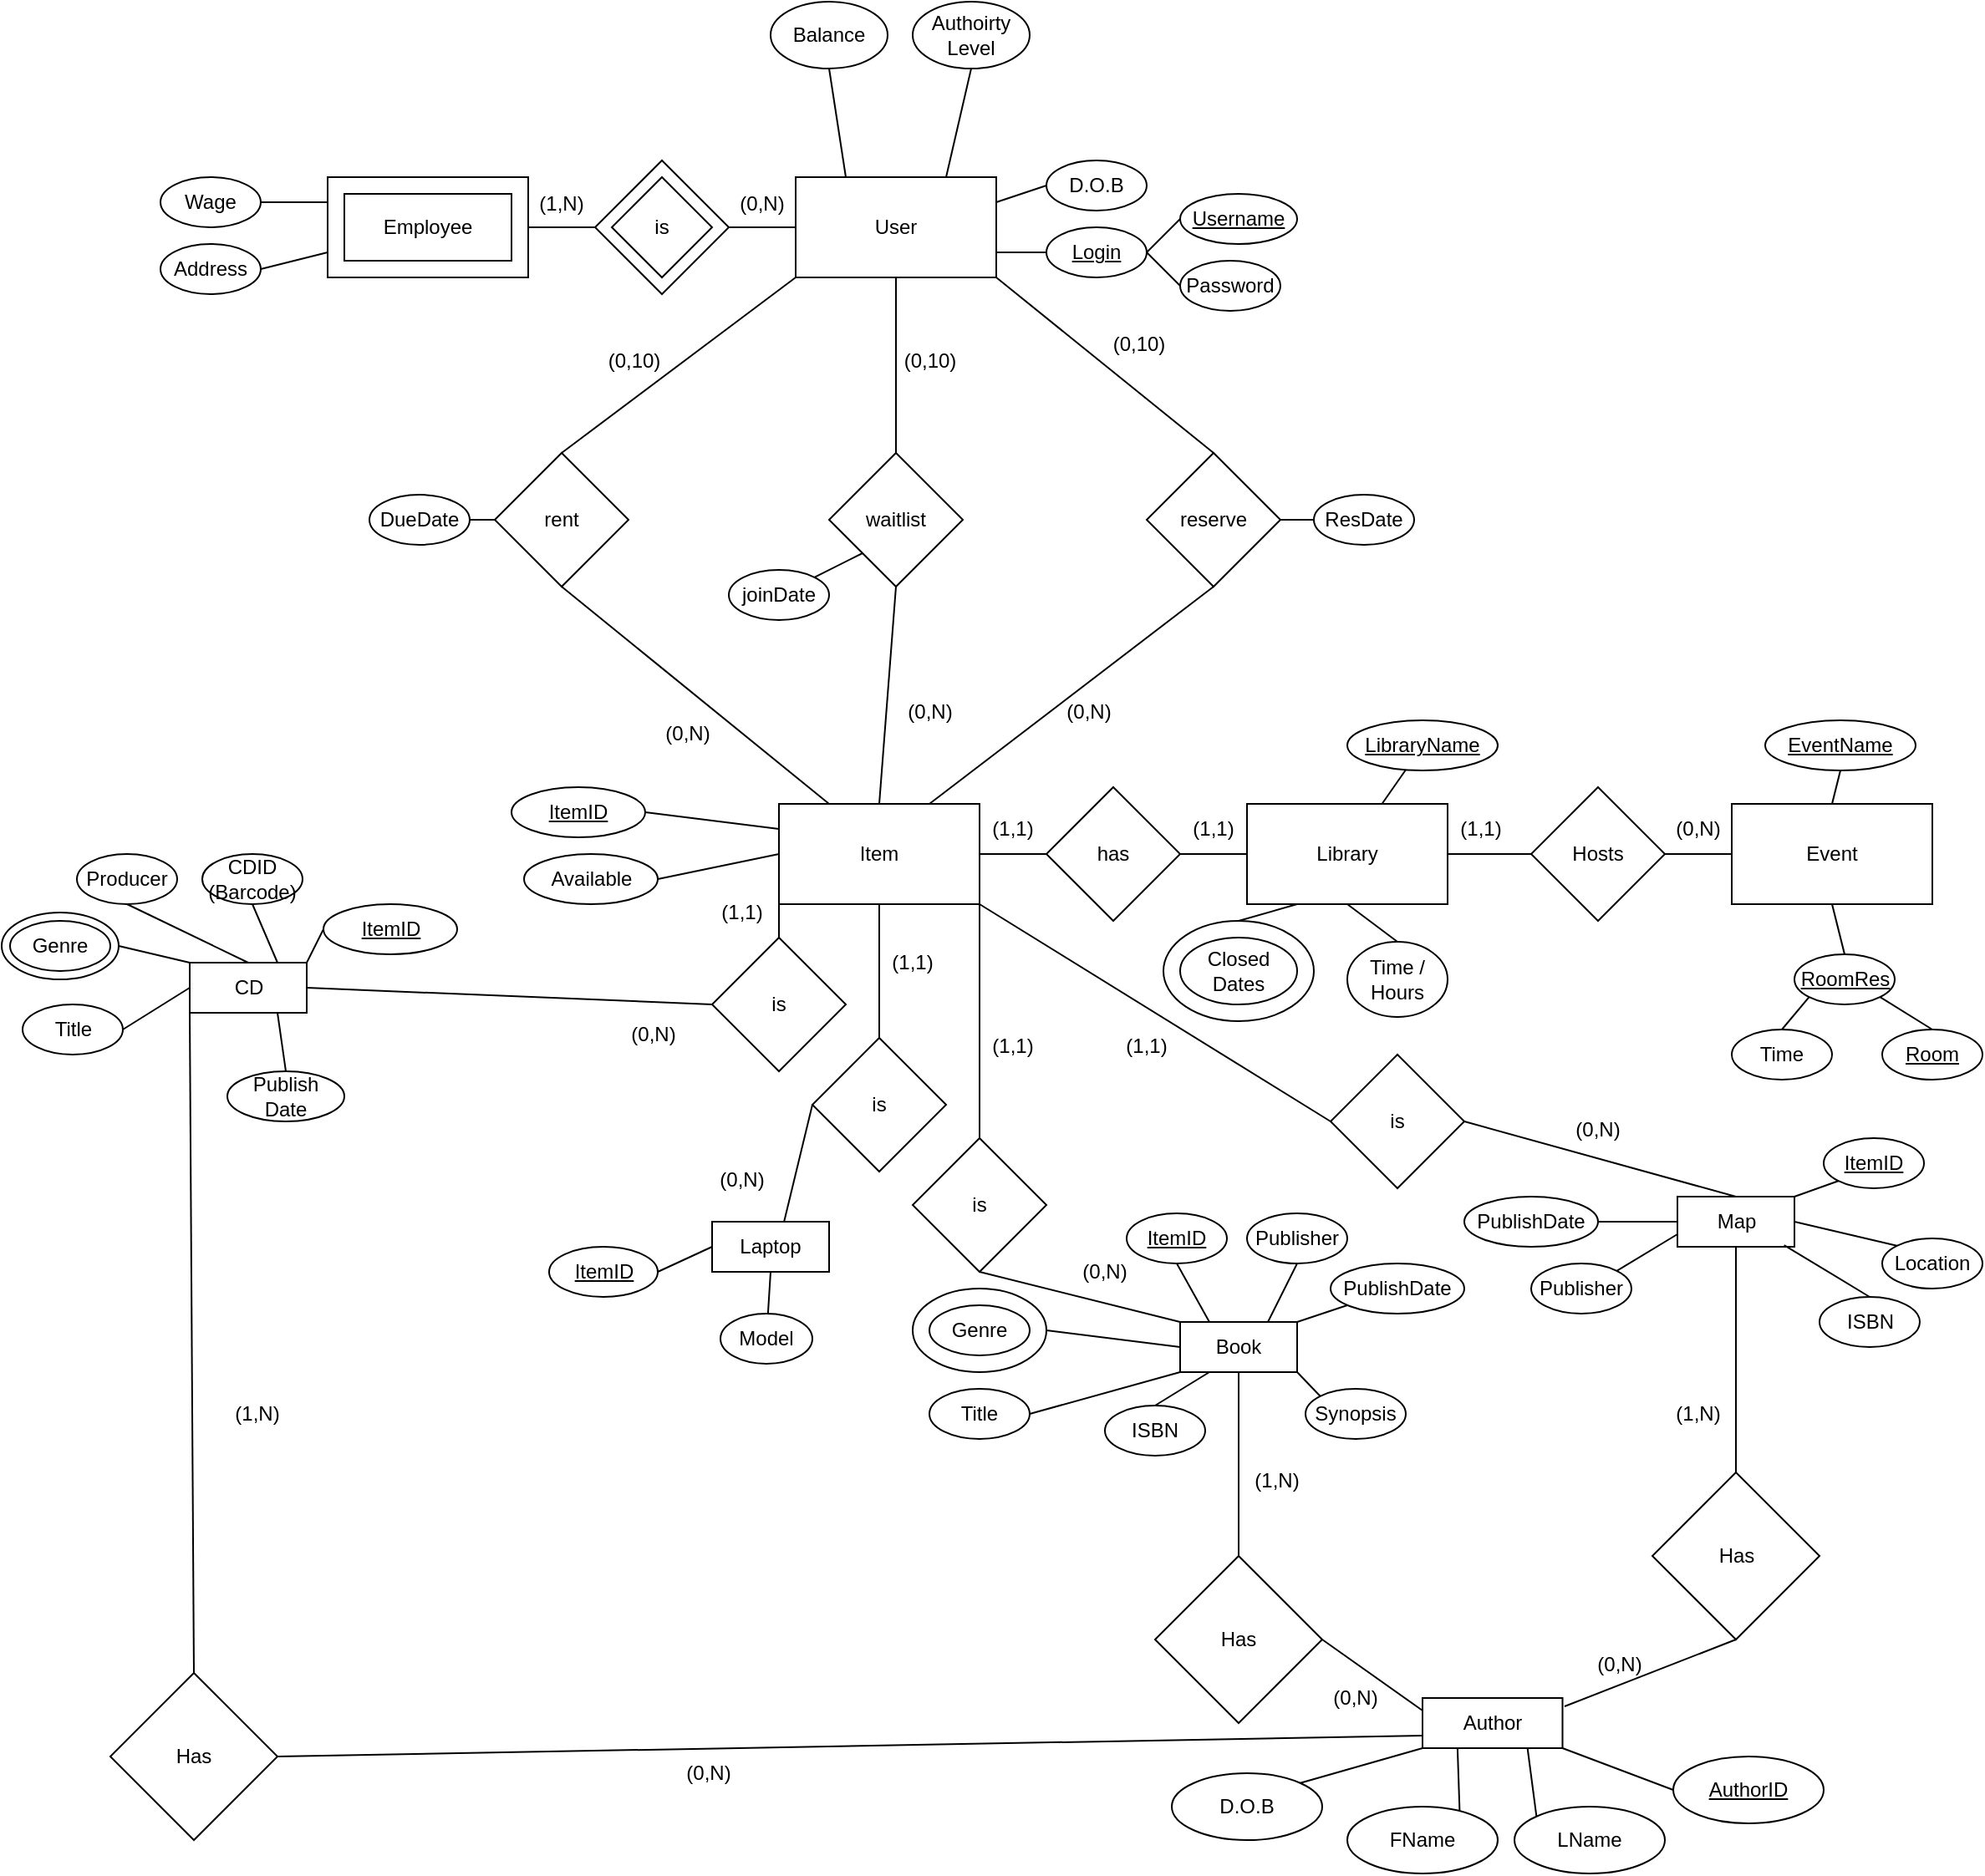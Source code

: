 <mxfile>
    <diagram id="7cVWoikjw2al0mrFs_u3" name="Page-1">
        <mxGraphModel dx="1690" dy="1820" grid="1" gridSize="10" guides="1" tooltips="1" connect="1" arrows="1" fold="1" page="1" pageScale="1" pageWidth="850" pageHeight="1100" math="0" shadow="0">
            <root>
                <mxCell id="0"/>
                <mxCell id="1" parent="0"/>
                <mxCell id="252" value="" style="ellipse;whiteSpace=wrap;html=1;" vertex="1" parent="1">
                    <mxGeometry x="-265" y="355" width="70" height="40" as="geometry"/>
                </mxCell>
                <mxCell id="243" value="" style="rhombus;whiteSpace=wrap;html=1;" parent="1" vertex="1">
                    <mxGeometry x="90" y="-95" width="80" height="80" as="geometry"/>
                </mxCell>
                <mxCell id="116" value="(0,N)" style="text;html=1;strokeColor=none;fillColor=none;align=center;verticalAlign=middle;whiteSpace=wrap;rounded=0;" parent="1" vertex="1">
                    <mxGeometry x="160" y="-84" width="60" height="30" as="geometry"/>
                </mxCell>
                <mxCell id="115" value="(1,N)" style="text;html=1;strokeColor=none;fillColor=none;align=center;verticalAlign=middle;whiteSpace=wrap;rounded=0;" parent="1" vertex="1">
                    <mxGeometry x="40" y="-84" width="60" height="30" as="geometry"/>
                </mxCell>
                <mxCell id="231" value="Has" style="rhombus;whiteSpace=wrap;html=1;" parent="1" vertex="1">
                    <mxGeometry x="722.5" y="690" width="100" height="100" as="geometry"/>
                </mxCell>
                <mxCell id="248" style="edgeStyle=none;html=1;entryX=0;entryY=0;entryDx=0;entryDy=0;endArrow=none;endFill=0;exitX=0.75;exitY=1;exitDx=0;exitDy=0;" parent="1" source="230" target="247" edge="1">
                    <mxGeometry relative="1" as="geometry">
                        <mxPoint x="600" y="950" as="sourcePoint"/>
                        <Array as="points"/>
                    </mxGeometry>
                </mxCell>
                <mxCell id="251" style="edgeStyle=none;html=1;entryX=0;entryY=0.5;entryDx=0;entryDy=0;endArrow=none;endFill=0;exitX=1;exitY=1;exitDx=0;exitDy=0;" parent="1" source="230" target="250" edge="1">
                    <mxGeometry relative="1" as="geometry">
                        <mxPoint x="700" y="850" as="sourcePoint"/>
                    </mxGeometry>
                </mxCell>
                <mxCell id="257" style="edgeStyle=none;html=1;exitX=0;exitY=0.75;exitDx=0;exitDy=0;entryX=1;entryY=0.5;entryDx=0;entryDy=0;endArrow=none;endFill=0;" edge="1" parent="1" source="230" target="254">
                    <mxGeometry relative="1" as="geometry">
                        <mxPoint x="40" y="850" as="targetPoint"/>
                        <Array as="points"/>
                    </mxGeometry>
                </mxCell>
                <mxCell id="230" value="Author" style="rounded=0;whiteSpace=wrap;html=1;" parent="1" vertex="1">
                    <mxGeometry x="585" y="825" width="83.75" height="30" as="geometry"/>
                </mxCell>
                <mxCell id="229" value="Has" style="rhombus;whiteSpace=wrap;html=1;" parent="1" vertex="1">
                    <mxGeometry x="425" y="740" width="100" height="100" as="geometry"/>
                </mxCell>
                <mxCell id="59" style="edgeStyle=none;html=1;exitX=1;exitY=0.5;exitDx=0;exitDy=0;entryX=0;entryY=0.5;entryDx=0;entryDy=0;endArrow=none;endFill=0;" parent="1" source="2" target="58" edge="1">
                    <mxGeometry relative="1" as="geometry"/>
                </mxCell>
                <mxCell id="2" value="Library" style="rounded=0;whiteSpace=wrap;html=1;" parent="1" vertex="1">
                    <mxGeometry x="480" y="290" width="120" height="60" as="geometry"/>
                </mxCell>
                <mxCell id="49" style="edgeStyle=none;html=1;exitX=1;exitY=0.5;exitDx=0;exitDy=0;entryX=0;entryY=0.5;entryDx=0;entryDy=0;endArrow=none;endFill=0;" parent="1" source="3" target="2" edge="1">
                    <mxGeometry relative="1" as="geometry"/>
                </mxCell>
                <mxCell id="3" value="has" style="rhombus;whiteSpace=wrap;html=1;" parent="1" vertex="1">
                    <mxGeometry x="360" y="280" width="80" height="80" as="geometry"/>
                </mxCell>
                <mxCell id="8" value="Time / Hours" style="ellipse;whiteSpace=wrap;html=1;" parent="1" vertex="1">
                    <mxGeometry x="540" y="372.5" width="60" height="45" as="geometry"/>
                </mxCell>
                <mxCell id="10" value="" style="endArrow=none;html=1;entryX=0.5;entryY=0;entryDx=0;entryDy=0;exitX=0.5;exitY=1;exitDx=0;exitDy=0;" parent="1" source="2" target="8" edge="1">
                    <mxGeometry width="50" height="50" relative="1" as="geometry">
                        <mxPoint x="520" y="360" as="sourcePoint"/>
                        <mxPoint x="480" y="380" as="targetPoint"/>
                    </mxGeometry>
                </mxCell>
                <mxCell id="12" value="" style="rounded=0;whiteSpace=wrap;html=1;" parent="1" vertex="1">
                    <mxGeometry x="-70" y="-85" width="120" height="60" as="geometry"/>
                </mxCell>
                <mxCell id="14" value="Wage" style="ellipse;whiteSpace=wrap;html=1;" parent="1" vertex="1">
                    <mxGeometry x="-170" y="-85" width="60" height="30" as="geometry"/>
                </mxCell>
                <mxCell id="16" value="Address" style="ellipse;whiteSpace=wrap;html=1;" parent="1" vertex="1">
                    <mxGeometry x="-170" y="-45" width="60" height="30" as="geometry"/>
                </mxCell>
                <mxCell id="23" value="" style="endArrow=none;html=1;exitX=1;exitY=0.5;exitDx=0;exitDy=0;entryX=0;entryY=0.75;entryDx=0;entryDy=0;" parent="1" source="16" target="12" edge="1">
                    <mxGeometry width="50" height="50" relative="1" as="geometry">
                        <mxPoint x="-220" y="135" as="sourcePoint"/>
                        <mxPoint x="-70" y="-35" as="targetPoint"/>
                    </mxGeometry>
                </mxCell>
                <mxCell id="24" value="" style="endArrow=none;html=1;exitX=1;exitY=0.5;exitDx=0;exitDy=0;entryX=0;entryY=0.25;entryDx=0;entryDy=0;" parent="1" source="14" target="12" edge="1">
                    <mxGeometry width="50" height="50" relative="1" as="geometry">
                        <mxPoint x="-220" y="165" as="sourcePoint"/>
                        <mxPoint x="-70" y="-70" as="targetPoint"/>
                    </mxGeometry>
                </mxCell>
                <mxCell id="44" style="edgeStyle=none;html=1;exitX=1;exitY=0.5;exitDx=0;exitDy=0;entryX=0;entryY=0.5;entryDx=0;entryDy=0;endArrow=none;endFill=0;" parent="1" source="243" target="29" edge="1">
                    <mxGeometry relative="1" as="geometry"/>
                </mxCell>
                <mxCell id="28" value="is" style="rhombus;whiteSpace=wrap;html=1;" parent="1" vertex="1">
                    <mxGeometry x="100" y="-85" width="60" height="60" as="geometry"/>
                </mxCell>
                <mxCell id="141" style="edgeStyle=none;html=1;entryX=0.5;entryY=0;entryDx=0;entryDy=0;endArrow=none;endFill=0;exitX=0;exitY=1;exitDx=0;exitDy=0;" parent="1" source="29" target="140" edge="1">
                    <mxGeometry relative="1" as="geometry"/>
                </mxCell>
                <mxCell id="266" style="edgeStyle=none;html=1;exitX=0.5;exitY=1;exitDx=0;exitDy=0;entryX=0.5;entryY=0;entryDx=0;entryDy=0;endArrow=none;endFill=0;" edge="1" parent="1" source="29" target="265">
                    <mxGeometry relative="1" as="geometry"/>
                </mxCell>
                <mxCell id="29" value="User" style="rounded=0;whiteSpace=wrap;html=1;" parent="1" vertex="1">
                    <mxGeometry x="210" y="-85" width="120" height="60" as="geometry"/>
                </mxCell>
                <mxCell id="42" style="edgeStyle=none;html=1;exitX=0;exitY=0.5;exitDx=0;exitDy=0;entryX=1;entryY=0.5;entryDx=0;entryDy=0;endArrow=none;endFill=0;" parent="1" source="31" target="33" edge="1">
                    <mxGeometry relative="1" as="geometry"/>
                </mxCell>
                <mxCell id="31" value="Username" style="ellipse;whiteSpace=wrap;html=1;fontStyle=4" parent="1" vertex="1">
                    <mxGeometry x="440" y="-75" width="70" height="30" as="geometry"/>
                </mxCell>
                <mxCell id="33" value="Login" style="ellipse;whiteSpace=wrap;html=1;fontStyle=4" parent="1" vertex="1">
                    <mxGeometry x="360" y="-55" width="60" height="30" as="geometry"/>
                </mxCell>
                <mxCell id="41" style="edgeStyle=none;html=1;exitX=0;exitY=0.5;exitDx=0;exitDy=0;entryX=1;entryY=0.5;entryDx=0;entryDy=0;endArrow=none;endFill=0;" parent="1" source="34" target="33" edge="1">
                    <mxGeometry relative="1" as="geometry"/>
                </mxCell>
                <mxCell id="34" value="Password" style="ellipse;whiteSpace=wrap;html=1;fontStyle=0" parent="1" vertex="1">
                    <mxGeometry x="440" y="-35" width="60" height="30" as="geometry"/>
                </mxCell>
                <mxCell id="40" style="edgeStyle=none;html=1;exitX=0;exitY=0.5;exitDx=0;exitDy=0;entryX=1;entryY=0.25;entryDx=0;entryDy=0;endArrow=none;endFill=0;" parent="1" source="35" target="29" edge="1">
                    <mxGeometry relative="1" as="geometry"/>
                </mxCell>
                <mxCell id="35" value="D.O.B" style="ellipse;whiteSpace=wrap;html=1;" parent="1" vertex="1">
                    <mxGeometry x="360" y="-95" width="60" height="30" as="geometry"/>
                </mxCell>
                <mxCell id="36" value="Authoirty Level" style="ellipse;whiteSpace=wrap;html=1;" parent="1" vertex="1">
                    <mxGeometry x="280" y="-190" width="70" height="40" as="geometry"/>
                </mxCell>
                <mxCell id="38" value="" style="endArrow=none;html=1;entryX=0.5;entryY=1;entryDx=0;entryDy=0;exitX=0.75;exitY=0;exitDx=0;exitDy=0;" parent="1" source="29" target="36" edge="1">
                    <mxGeometry width="50" height="50" relative="1" as="geometry">
                        <mxPoint x="300" y="-85" as="sourcePoint"/>
                        <mxPoint x="300" y="35" as="targetPoint"/>
                    </mxGeometry>
                </mxCell>
                <mxCell id="39" value="" style="endArrow=none;html=1;entryX=1;entryY=0.75;entryDx=0;entryDy=0;exitX=0;exitY=0.5;exitDx=0;exitDy=0;" parent="1" source="33" target="29" edge="1">
                    <mxGeometry width="50" height="50" relative="1" as="geometry">
                        <mxPoint x="250" y="-75" as="sourcePoint"/>
                        <mxPoint x="240" y="-105" as="targetPoint"/>
                    </mxGeometry>
                </mxCell>
                <mxCell id="48" style="edgeStyle=none;html=1;exitX=1;exitY=0.5;exitDx=0;exitDy=0;entryX=0;entryY=0.5;entryDx=0;entryDy=0;endArrow=none;endFill=0;" parent="1" source="45" target="3" edge="1">
                    <mxGeometry relative="1" as="geometry">
                        <Array as="points"/>
                    </mxGeometry>
                </mxCell>
                <mxCell id="123" style="edgeStyle=none;html=1;entryX=0.5;entryY=0;entryDx=0;entryDy=0;endArrow=none;endFill=0;exitX=1;exitY=1;exitDx=0;exitDy=0;" parent="1" source="45" target="121" edge="1">
                    <mxGeometry relative="1" as="geometry">
                        <mxPoint x="300" y="360" as="sourcePoint"/>
                    </mxGeometry>
                </mxCell>
                <mxCell id="45" value="Item" style="rounded=0;whiteSpace=wrap;html=1;" parent="1" vertex="1">
                    <mxGeometry x="200" y="290" width="120" height="60" as="geometry"/>
                </mxCell>
                <mxCell id="46" value="" style="html=1;endArrow=none;endFill=0;entryX=0;entryY=0.5;entryDx=0;entryDy=0;exitX=1;exitY=0.5;exitDx=0;exitDy=0;" parent="1" source="12" target="243" edge="1">
                    <mxGeometry width="100" relative="1" as="geometry">
                        <mxPoint x="-20" y="65" as="sourcePoint"/>
                        <mxPoint x="80" y="65" as="targetPoint"/>
                    </mxGeometry>
                </mxCell>
                <mxCell id="205" style="edgeStyle=none;html=1;exitX=0.5;exitY=1;exitDx=0;exitDy=0;entryX=0.5;entryY=0;entryDx=0;entryDy=0;endArrow=none;endFill=0;" parent="1" source="50" target="204" edge="1">
                    <mxGeometry relative="1" as="geometry"/>
                </mxCell>
                <mxCell id="50" value="Event" style="rounded=0;whiteSpace=wrap;html=1;" parent="1" vertex="1">
                    <mxGeometry x="770" y="290" width="120" height="60" as="geometry"/>
                </mxCell>
                <mxCell id="51" value="Time" style="ellipse;whiteSpace=wrap;html=1;" parent="1" vertex="1">
                    <mxGeometry x="770" y="425" width="60" height="30" as="geometry"/>
                </mxCell>
                <mxCell id="53" value="Room" style="ellipse;whiteSpace=wrap;html=1;fontStyle=4" parent="1" vertex="1">
                    <mxGeometry x="860" y="425" width="60" height="30" as="geometry"/>
                </mxCell>
                <mxCell id="60" style="edgeStyle=none;html=1;exitX=1;exitY=0.5;exitDx=0;exitDy=0;entryX=0;entryY=0.5;entryDx=0;entryDy=0;endArrow=none;endFill=0;" parent="1" source="58" target="50" edge="1">
                    <mxGeometry relative="1" as="geometry"/>
                </mxCell>
                <mxCell id="58" value="Hosts" style="rhombus;whiteSpace=wrap;html=1;" parent="1" vertex="1">
                    <mxGeometry x="650" y="280" width="80" height="80" as="geometry"/>
                </mxCell>
                <mxCell id="62" style="edgeStyle=none;html=1;exitX=0.5;exitY=0;exitDx=0;exitDy=0;entryX=0;entryY=1;entryDx=0;entryDy=0;endArrow=none;endFill=0;" parent="1" source="61" target="45" edge="1">
                    <mxGeometry relative="1" as="geometry"/>
                </mxCell>
                <mxCell id="145" style="edgeStyle=none;html=1;entryX=1;entryY=0.5;entryDx=0;entryDy=0;endArrow=none;endFill=0;exitX=0;exitY=0.5;exitDx=0;exitDy=0;" parent="1" source="61" target="66" edge="1">
                    <mxGeometry relative="1" as="geometry">
                        <mxPoint x="130" y="380" as="sourcePoint"/>
                    </mxGeometry>
                </mxCell>
                <mxCell id="61" value="is" style="rhombus;whiteSpace=wrap;html=1;" parent="1" vertex="1">
                    <mxGeometry x="160" y="370" width="80" height="80" as="geometry"/>
                </mxCell>
                <mxCell id="88" style="edgeStyle=none;html=1;exitX=0.75;exitY=0;exitDx=0;exitDy=0;endArrow=none;endFill=0;entryX=0.5;entryY=1;entryDx=0;entryDy=0;" parent="1" source="63" target="87" edge="1">
                    <mxGeometry relative="1" as="geometry">
                        <mxPoint x="510.0" y="570" as="targetPoint"/>
                    </mxGeometry>
                </mxCell>
                <mxCell id="164" style="edgeStyle=none;html=1;exitX=0;exitY=0.5;exitDx=0;exitDy=0;entryX=1;entryY=0.5;entryDx=0;entryDy=0;endArrow=none;endFill=0;" parent="1" source="63" target="155" edge="1">
                    <mxGeometry relative="1" as="geometry"/>
                </mxCell>
                <mxCell id="168" style="edgeStyle=none;html=1;exitX=0.25;exitY=1;exitDx=0;exitDy=0;entryX=0.5;entryY=0;entryDx=0;entryDy=0;endArrow=none;endFill=0;" parent="1" source="63" target="167" edge="1">
                    <mxGeometry relative="1" as="geometry"/>
                </mxCell>
                <mxCell id="213" style="edgeStyle=none;html=1;endArrow=none;endFill=0;exitX=0.5;exitY=1;exitDx=0;exitDy=0;" parent="1" source="63" edge="1">
                    <mxGeometry relative="1" as="geometry">
                        <mxPoint x="475" y="670" as="sourcePoint"/>
                        <mxPoint x="475" y="740" as="targetPoint"/>
                    </mxGeometry>
                </mxCell>
                <mxCell id="63" value="Book" style="rounded=0;whiteSpace=wrap;html=1;" parent="1" vertex="1">
                    <mxGeometry x="440" y="600" width="70" height="30" as="geometry"/>
                </mxCell>
                <mxCell id="256" style="edgeStyle=none;html=1;exitX=0;exitY=1;exitDx=0;exitDy=0;endArrow=none;endFill=0;entryX=0.5;entryY=0;entryDx=0;entryDy=0;" edge="1" parent="1" source="66" target="254">
                    <mxGeometry relative="1" as="geometry">
                        <mxPoint x="20" y="620" as="targetPoint"/>
                    </mxGeometry>
                </mxCell>
                <mxCell id="282" style="edgeStyle=none;html=1;exitX=1;exitY=0;exitDx=0;exitDy=0;endArrow=none;endFill=0;entryX=0;entryY=0.5;entryDx=0;entryDy=0;" edge="1" parent="1" source="66" target="284">
                    <mxGeometry relative="1" as="geometry">
                        <mxPoint x="-70" y="377.5" as="targetPoint"/>
                    </mxGeometry>
                </mxCell>
                <mxCell id="66" value="CD" style="rounded=0;whiteSpace=wrap;html=1;" parent="1" vertex="1">
                    <mxGeometry x="-152.5" y="385" width="70" height="30" as="geometry"/>
                </mxCell>
                <mxCell id="216" style="edgeStyle=none;html=1;exitX=0.5;exitY=1;exitDx=0;exitDy=0;entryX=0.5;entryY=0;entryDx=0;entryDy=0;endArrow=none;endFill=0;" parent="1" source="67" target="231" edge="1">
                    <mxGeometry relative="1" as="geometry"/>
                </mxCell>
                <mxCell id="286" style="edgeStyle=none;html=1;exitX=1;exitY=0;exitDx=0;exitDy=0;entryX=0;entryY=1;entryDx=0;entryDy=0;endArrow=none;endFill=0;" edge="1" parent="1" source="67" target="285">
                    <mxGeometry relative="1" as="geometry"/>
                </mxCell>
                <mxCell id="67" value="Map" style="rounded=0;whiteSpace=wrap;html=1;" parent="1" vertex="1">
                    <mxGeometry x="737.5" y="525" width="70" height="30" as="geometry"/>
                </mxCell>
                <mxCell id="68" value="Laptop" style="rounded=0;whiteSpace=wrap;html=1;" parent="1" vertex="1">
                    <mxGeometry x="160" y="540" width="70" height="30" as="geometry"/>
                </mxCell>
                <mxCell id="96" style="edgeStyle=none;html=1;exitX=1;exitY=0.5;exitDx=0;exitDy=0;entryX=0;entryY=1;entryDx=0;entryDy=0;endArrow=none;endFill=0;" parent="1" source="71" target="63" edge="1">
                    <mxGeometry relative="1" as="geometry"/>
                </mxCell>
                <mxCell id="71" value="Title" style="ellipse;whiteSpace=wrap;html=1;" parent="1" vertex="1">
                    <mxGeometry x="290" y="640" width="60" height="30" as="geometry"/>
                </mxCell>
                <mxCell id="78" style="edgeStyle=none;html=1;entryX=1;entryY=0;entryDx=0;entryDy=0;endArrow=none;endFill=0;" parent="1" target="63" edge="1">
                    <mxGeometry relative="1" as="geometry">
                        <mxPoint x="540" y="590" as="sourcePoint"/>
                    </mxGeometry>
                </mxCell>
                <mxCell id="72" value="PublishDate" style="ellipse;whiteSpace=wrap;html=1;" parent="1" vertex="1">
                    <mxGeometry x="530" y="565" width="80" height="30" as="geometry"/>
                </mxCell>
                <mxCell id="154" style="edgeStyle=none;html=1;exitX=1;exitY=0.5;exitDx=0;exitDy=0;entryX=0;entryY=0.5;entryDx=0;entryDy=0;endArrow=none;endFill=0;" parent="1" source="74" target="66" edge="1">
                    <mxGeometry relative="1" as="geometry"/>
                </mxCell>
                <mxCell id="74" value="Title" style="ellipse;whiteSpace=wrap;html=1;" parent="1" vertex="1">
                    <mxGeometry x="-252.5" y="410" width="60" height="30" as="geometry"/>
                </mxCell>
                <mxCell id="81" style="edgeStyle=none;html=1;exitX=0.5;exitY=0;exitDx=0;exitDy=0;endArrow=none;endFill=0;entryX=0.75;entryY=1;entryDx=0;entryDy=0;" parent="1" source="77" target="66" edge="1">
                    <mxGeometry relative="1" as="geometry">
                        <mxPoint x="-112.5" y="425" as="targetPoint"/>
                    </mxGeometry>
                </mxCell>
                <mxCell id="77" value="Publish Date" style="ellipse;whiteSpace=wrap;html=1;" parent="1" vertex="1">
                    <mxGeometry x="-130" y="450" width="70" height="30" as="geometry"/>
                </mxCell>
                <mxCell id="82" style="edgeStyle=none;html=1;exitX=0.5;exitY=1;exitDx=0;exitDy=0;entryX=0.5;entryY=0;entryDx=0;entryDy=0;endArrow=none;endFill=0;" parent="1" source="80" target="66" edge="1">
                    <mxGeometry relative="1" as="geometry"/>
                </mxCell>
                <mxCell id="80" value="Producer" style="ellipse;whiteSpace=wrap;html=1;" parent="1" vertex="1">
                    <mxGeometry x="-220" y="320" width="60" height="30" as="geometry"/>
                </mxCell>
                <mxCell id="94" style="edgeStyle=none;html=1;exitX=0;exitY=0;exitDx=0;exitDy=0;entryX=1;entryY=1;entryDx=0;entryDy=0;endArrow=none;endFill=0;" parent="1" source="83" target="63" edge="1">
                    <mxGeometry relative="1" as="geometry"/>
                </mxCell>
                <mxCell id="83" value="Synopsis" style="ellipse;whiteSpace=wrap;html=1;" parent="1" vertex="1">
                    <mxGeometry x="515" y="640" width="60" height="30" as="geometry"/>
                </mxCell>
                <mxCell id="85" style="edgeStyle=none;html=1;entryX=0;entryY=0;entryDx=0;entryDy=0;endArrow=none;endFill=0;exitX=1;exitY=0.5;exitDx=0;exitDy=0;" parent="1" source="252" target="66" edge="1">
                    <mxGeometry relative="1" as="geometry">
                        <mxPoint x="-190" y="390" as="sourcePoint"/>
                    </mxGeometry>
                </mxCell>
                <mxCell id="84" value="Genre" style="ellipse;whiteSpace=wrap;html=1;" parent="1" vertex="1">
                    <mxGeometry x="-260" y="360" width="60" height="30" as="geometry"/>
                </mxCell>
                <mxCell id="87" value="Publisher" style="ellipse;whiteSpace=wrap;html=1;" parent="1" vertex="1">
                    <mxGeometry x="480" y="535" width="60" height="30" as="geometry"/>
                </mxCell>
                <mxCell id="101" style="edgeStyle=none;html=1;entryX=0.5;entryY=1;entryDx=0;entryDy=0;endArrow=none;endFill=0;" parent="1" source="92" target="68" edge="1">
                    <mxGeometry relative="1" as="geometry"/>
                </mxCell>
                <mxCell id="92" value="Model" style="ellipse;whiteSpace=wrap;html=1;" parent="1" vertex="1">
                    <mxGeometry x="165" y="595" width="55" height="30" as="geometry"/>
                </mxCell>
                <mxCell id="109" value="" style="ellipse;whiteSpace=wrap;html=1;" parent="1" vertex="1">
                    <mxGeometry x="430" y="360" width="90" height="60" as="geometry"/>
                </mxCell>
                <mxCell id="110" value="Closed Dates" style="ellipse;whiteSpace=wrap;html=1;" parent="1" vertex="1">
                    <mxGeometry x="440" y="370" width="70" height="40" as="geometry"/>
                </mxCell>
                <mxCell id="111" value="" style="endArrow=none;html=1;entryX=0.5;entryY=0;entryDx=0;entryDy=0;exitX=0.25;exitY=1;exitDx=0;exitDy=0;" parent="1" source="2" target="109" edge="1">
                    <mxGeometry width="50" height="50" relative="1" as="geometry">
                        <mxPoint x="430" y="430" as="sourcePoint"/>
                        <mxPoint x="350" y="470" as="targetPoint"/>
                    </mxGeometry>
                </mxCell>
                <mxCell id="120" style="edgeStyle=none;html=1;exitX=0;exitY=0;exitDx=0;exitDy=0;entryX=1;entryY=0.5;entryDx=0;entryDy=0;endArrow=none;endFill=0;" parent="1" source="119" target="67" edge="1">
                    <mxGeometry relative="1" as="geometry"/>
                </mxCell>
                <mxCell id="119" value="Location" style="ellipse;whiteSpace=wrap;html=1;" parent="1" vertex="1">
                    <mxGeometry x="860" y="550" width="60" height="30" as="geometry"/>
                </mxCell>
                <mxCell id="124" style="edgeStyle=none;html=1;exitX=0.5;exitY=1;exitDx=0;exitDy=0;entryX=0;entryY=0;entryDx=0;entryDy=0;endArrow=none;endFill=0;" parent="1" source="121" target="63" edge="1">
                    <mxGeometry relative="1" as="geometry"/>
                </mxCell>
                <mxCell id="121" value="is" style="rhombus;whiteSpace=wrap;html=1;" parent="1" vertex="1">
                    <mxGeometry x="280" y="490" width="80" height="80" as="geometry"/>
                </mxCell>
                <mxCell id="125" value="(1,1)" style="text;html=1;strokeColor=none;fillColor=none;align=center;verticalAlign=middle;whiteSpace=wrap;rounded=0;" parent="1" vertex="1">
                    <mxGeometry x="310" y="290" width="60" height="30" as="geometry"/>
                </mxCell>
                <mxCell id="127" value="(1,1)" style="text;html=1;strokeColor=none;fillColor=none;align=center;verticalAlign=middle;whiteSpace=wrap;rounded=0;" parent="1" vertex="1">
                    <mxGeometry x="430" y="290" width="60" height="30" as="geometry"/>
                </mxCell>
                <mxCell id="128" value="(1,1)" style="text;html=1;strokeColor=none;fillColor=none;align=center;verticalAlign=middle;whiteSpace=wrap;rounded=0;" parent="1" vertex="1">
                    <mxGeometry x="590" y="290" width="60" height="30" as="geometry"/>
                </mxCell>
                <mxCell id="130" value="(0,N)" style="text;html=1;strokeColor=none;fillColor=none;align=center;verticalAlign=middle;whiteSpace=wrap;rounded=0;" parent="1" vertex="1">
                    <mxGeometry x="720" y="290" width="60" height="30" as="geometry"/>
                </mxCell>
                <mxCell id="132" value="" style="endArrow=none;html=1;entryX=0;entryY=0.75;entryDx=0;entryDy=0;exitX=1;exitY=0;exitDx=0;exitDy=0;" parent="1" source="133" target="67" edge="1">
                    <mxGeometry width="50" height="50" relative="1" as="geometry">
                        <mxPoint x="704.431" y="565.678" as="sourcePoint"/>
                        <mxPoint x="737.5" y="557.5" as="targetPoint"/>
                    </mxGeometry>
                </mxCell>
                <mxCell id="133" value="Publisher" style="ellipse;whiteSpace=wrap;html=1;" parent="1" vertex="1">
                    <mxGeometry x="650" y="565" width="60" height="30" as="geometry"/>
                </mxCell>
                <mxCell id="136" value="(0,N)" style="text;html=1;strokeColor=none;fillColor=none;align=center;verticalAlign=middle;whiteSpace=wrap;rounded=0;" parent="1" vertex="1">
                    <mxGeometry x="365" y="555" width="60" height="30" as="geometry"/>
                </mxCell>
                <mxCell id="142" style="edgeStyle=none;html=1;exitX=0.5;exitY=1;exitDx=0;exitDy=0;entryX=0.25;entryY=0;entryDx=0;entryDy=0;endArrow=none;endFill=0;" parent="1" source="140" target="45" edge="1">
                    <mxGeometry relative="1" as="geometry"/>
                </mxCell>
                <mxCell id="143" value="(0,10)" style="text;html=1;align=center;verticalAlign=middle;resizable=0;points=[];autosize=1;strokeColor=none;fillColor=none;" parent="1" vertex="1">
                    <mxGeometry x="87.5" y="10" width="50" height="30" as="geometry"/>
                </mxCell>
                <mxCell id="140" value="rent" style="rhombus;whiteSpace=wrap;html=1;" parent="1" vertex="1">
                    <mxGeometry x="30" y="80" width="80" height="80" as="geometry"/>
                </mxCell>
                <mxCell id="146" style="edgeStyle=none;html=1;exitX=1;exitY=0.5;exitDx=0;exitDy=0;endArrow=none;endFill=0;entryX=0;entryY=0.5;entryDx=0;entryDy=0;" parent="1" source="144" target="140" edge="1">
                    <mxGeometry relative="1" as="geometry">
                        <mxPoint x="100" y="45" as="targetPoint"/>
                    </mxGeometry>
                </mxCell>
                <mxCell id="147" value="" style="endArrow=none;html=1;entryX=0;entryY=0.5;entryDx=0;entryDy=0;exitX=1;exitY=0.5;exitDx=0;exitDy=0;" parent="1" source="148" target="67" edge="1">
                    <mxGeometry width="50" height="50" relative="1" as="geometry">
                        <mxPoint x="630" y="575" as="sourcePoint"/>
                        <mxPoint x="667.5" y="555" as="targetPoint"/>
                    </mxGeometry>
                </mxCell>
                <mxCell id="144" value="DueDate" style="ellipse;whiteSpace=wrap;html=1;" parent="1" vertex="1">
                    <mxGeometry x="-45" y="105" width="60" height="30" as="geometry"/>
                </mxCell>
                <mxCell id="148" value="PublishDate" style="ellipse;whiteSpace=wrap;html=1;" parent="1" vertex="1">
                    <mxGeometry x="610" y="525" width="80" height="30" as="geometry"/>
                </mxCell>
                <mxCell id="149" value="(0,N)" style="text;html=1;align=center;verticalAlign=middle;resizable=0;points=[];autosize=1;strokeColor=none;fillColor=none;" parent="1" vertex="1">
                    <mxGeometry x="120" y="232.5" width="50" height="30" as="geometry"/>
                </mxCell>
                <mxCell id="155" value="" style="ellipse;whiteSpace=wrap;html=1;" parent="1" vertex="1">
                    <mxGeometry x="280" y="580" width="80" height="50" as="geometry"/>
                </mxCell>
                <mxCell id="156" value="Genre" style="ellipse;whiteSpace=wrap;html=1;" parent="1" vertex="1">
                    <mxGeometry x="290" y="590" width="60" height="30" as="geometry"/>
                </mxCell>
                <mxCell id="158" style="edgeStyle=none;html=1;exitX=0;exitY=0.5;exitDx=0;exitDy=0;entryX=0.614;entryY=0.012;entryDx=0;entryDy=0;endArrow=none;endFill=0;entryPerimeter=0;" parent="1" source="157" target="68" edge="1">
                    <mxGeometry relative="1" as="geometry"/>
                </mxCell>
                <mxCell id="159" style="edgeStyle=none;html=1;exitX=0.5;exitY=0;exitDx=0;exitDy=0;entryX=0.5;entryY=1;entryDx=0;entryDy=0;endArrow=none;endFill=0;" parent="1" source="157" target="45" edge="1">
                    <mxGeometry relative="1" as="geometry"/>
                </mxCell>
                <mxCell id="157" value="is" style="rhombus;whiteSpace=wrap;html=1;" parent="1" vertex="1">
                    <mxGeometry x="220" y="430" width="80" height="80" as="geometry"/>
                </mxCell>
                <mxCell id="163" style="edgeStyle=none;html=1;exitX=1;exitY=0.5;exitDx=0;exitDy=0;endArrow=none;endFill=0;entryX=0.5;entryY=0;entryDx=0;entryDy=0;" parent="1" source="162" target="67" edge="1">
                    <mxGeometry relative="1" as="geometry">
                        <mxPoint x="770" y="510" as="targetPoint"/>
                    </mxGeometry>
                </mxCell>
                <mxCell id="166" style="edgeStyle=none;html=1;exitX=0;exitY=0.5;exitDx=0;exitDy=0;entryX=1;entryY=1;entryDx=0;entryDy=0;endArrow=none;endFill=0;" parent="1" source="162" target="45" edge="1">
                    <mxGeometry relative="1" as="geometry"/>
                </mxCell>
                <mxCell id="162" value="is" style="rhombus;whiteSpace=wrap;html=1;" parent="1" vertex="1">
                    <mxGeometry x="530" y="440" width="80" height="80" as="geometry"/>
                </mxCell>
                <mxCell id="173" value="(1,1)" style="text;html=1;strokeColor=none;fillColor=none;align=center;verticalAlign=middle;whiteSpace=wrap;rounded=0;" parent="1" vertex="1">
                    <mxGeometry x="250" y="370" width="60" height="30" as="geometry"/>
                </mxCell>
                <mxCell id="167" value="&lt;span&gt;ISBN&lt;/span&gt;" style="ellipse;whiteSpace=wrap;html=1;fontStyle=0" parent="1" vertex="1">
                    <mxGeometry x="395" y="650" width="60" height="30" as="geometry"/>
                </mxCell>
                <mxCell id="175" value="(1,1)" style="text;html=1;strokeColor=none;fillColor=none;align=center;verticalAlign=middle;whiteSpace=wrap;rounded=0;" parent="1" vertex="1">
                    <mxGeometry x="147.5" y="340" width="60" height="30" as="geometry"/>
                </mxCell>
                <mxCell id="178" value="(1,1)" style="text;html=1;strokeColor=none;fillColor=none;align=center;verticalAlign=middle;whiteSpace=wrap;rounded=0;" parent="1" vertex="1">
                    <mxGeometry x="390" y="420" width="60" height="30" as="geometry"/>
                </mxCell>
                <mxCell id="181" value="(0,N)" style="text;html=1;strokeColor=none;fillColor=none;align=center;verticalAlign=middle;whiteSpace=wrap;rounded=0;" parent="1" vertex="1">
                    <mxGeometry x="147.5" y="500" width="60" height="30" as="geometry"/>
                </mxCell>
                <mxCell id="182" value="(0,N)" style="text;html=1;strokeColor=none;fillColor=none;align=center;verticalAlign=middle;whiteSpace=wrap;rounded=0;" parent="1" vertex="1">
                    <mxGeometry x="95" y="412.5" width="60" height="30" as="geometry"/>
                </mxCell>
                <mxCell id="183" value="(0,N)" style="text;html=1;strokeColor=none;fillColor=none;align=center;verticalAlign=middle;whiteSpace=wrap;rounded=0;" parent="1" vertex="1">
                    <mxGeometry x="660" y="470" width="60" height="30" as="geometry"/>
                </mxCell>
                <mxCell id="189" style="edgeStyle=none;html=1;endArrow=none;endFill=0;" parent="1" source="187" target="2" edge="1">
                    <mxGeometry relative="1" as="geometry"/>
                </mxCell>
                <mxCell id="198" style="edgeStyle=none;html=1;exitX=0.5;exitY=1;exitDx=0;exitDy=0;entryX=0.75;entryY=0;entryDx=0;entryDy=0;endArrow=none;endFill=0;" parent="1" source="190" target="66" edge="1">
                    <mxGeometry relative="1" as="geometry"/>
                </mxCell>
                <mxCell id="187" value="&lt;u&gt;LibraryName&lt;/u&gt;" style="ellipse;whiteSpace=wrap;html=1;" parent="1" vertex="1">
                    <mxGeometry x="540" y="240" width="90" height="30" as="geometry"/>
                </mxCell>
                <mxCell id="196" style="edgeStyle=none;html=1;exitX=0.5;exitY=0;exitDx=0;exitDy=0;endArrow=none;endFill=0;entryX=0.912;entryY=0.967;entryDx=0;entryDy=0;entryPerimeter=0;" parent="1" source="192" target="67" edge="1">
                    <mxGeometry relative="1" as="geometry">
                        <mxPoint x="773" y="560" as="targetPoint"/>
                    </mxGeometry>
                </mxCell>
                <mxCell id="202" style="edgeStyle=none;html=1;exitX=0.5;exitY=1;exitDx=0;exitDy=0;entryX=0.5;entryY=0;entryDx=0;entryDy=0;endArrow=none;endFill=0;" parent="1" source="200" target="50" edge="1">
                    <mxGeometry relative="1" as="geometry"/>
                </mxCell>
                <mxCell id="192" value="&lt;span&gt;ISBN&lt;/span&gt;" style="ellipse;whiteSpace=wrap;html=1;fontStyle=0" parent="1" vertex="1">
                    <mxGeometry x="822.5" y="585" width="60" height="30" as="geometry"/>
                </mxCell>
                <mxCell id="139" value="(1,1)" style="text;html=1;strokeColor=none;fillColor=none;align=center;verticalAlign=middle;whiteSpace=wrap;rounded=0;" parent="1" vertex="1">
                    <mxGeometry x="310" y="420" width="60" height="30" as="geometry"/>
                </mxCell>
                <mxCell id="190" value="CDID (Barcode)" style="ellipse;whiteSpace=wrap;html=1;" parent="1" vertex="1">
                    <mxGeometry x="-145" y="320" width="60" height="30" as="geometry"/>
                </mxCell>
                <mxCell id="207" style="edgeStyle=none;html=1;exitX=1;exitY=1;exitDx=0;exitDy=0;entryX=0.5;entryY=0;entryDx=0;entryDy=0;endArrow=none;endFill=0;" parent="1" source="204" target="53" edge="1">
                    <mxGeometry relative="1" as="geometry"/>
                </mxCell>
                <mxCell id="200" value="&lt;span&gt;&lt;u&gt;EventName&lt;/u&gt;&lt;/span&gt;" style="ellipse;whiteSpace=wrap;html=1;fontStyle=0" parent="1" vertex="1">
                    <mxGeometry x="790" y="240" width="90" height="30" as="geometry"/>
                </mxCell>
                <mxCell id="220" style="edgeStyle=none;html=1;entryX=0.747;entryY=0.082;entryDx=0;entryDy=0;entryPerimeter=0;endArrow=none;endFill=0;exitX=0.25;exitY=1;exitDx=0;exitDy=0;" parent="1" source="230" target="219" edge="1">
                    <mxGeometry relative="1" as="geometry">
                        <mxPoint x="610" y="860" as="sourcePoint"/>
                    </mxGeometry>
                </mxCell>
                <mxCell id="209" style="edgeStyle=none;html=1;exitX=0;exitY=1;exitDx=0;exitDy=0;entryX=0.5;entryY=0;entryDx=0;entryDy=0;endArrow=none;endFill=0;" parent="1" source="204" target="51" edge="1">
                    <mxGeometry relative="1" as="geometry"/>
                </mxCell>
                <mxCell id="204" value="RoomRes" style="ellipse;whiteSpace=wrap;html=1;fontStyle=4" parent="1" vertex="1">
                    <mxGeometry x="807.5" y="380" width="60" height="30" as="geometry"/>
                </mxCell>
                <mxCell id="215" style="edgeStyle=none;html=1;exitX=1;exitY=0.5;exitDx=0;exitDy=0;endArrow=none;endFill=0;entryX=0;entryY=0.25;entryDx=0;entryDy=0;" parent="1" source="229" target="230" edge="1">
                    <mxGeometry relative="1" as="geometry">
                        <mxPoint x="580" y="830" as="targetPoint"/>
                    </mxGeometry>
                </mxCell>
                <mxCell id="217" style="edgeStyle=none;html=1;exitX=0.5;exitY=1;exitDx=0;exitDy=0;endArrow=none;endFill=0;" parent="1" source="231" edge="1">
                    <mxGeometry relative="1" as="geometry">
                        <mxPoint x="670" y="830" as="targetPoint"/>
                    </mxGeometry>
                </mxCell>
                <mxCell id="219" value="FName" style="ellipse;whiteSpace=wrap;html=1;" parent="1" vertex="1">
                    <mxGeometry x="540" y="890" width="90" height="40" as="geometry"/>
                </mxCell>
                <mxCell id="222" value="(1,N)" style="text;html=1;strokeColor=none;fillColor=none;align=center;verticalAlign=middle;whiteSpace=wrap;rounded=0;" parent="1" vertex="1">
                    <mxGeometry x="720" y="640" width="60" height="30" as="geometry"/>
                </mxCell>
                <mxCell id="225" value="(1,N)" style="text;html=1;strokeColor=none;fillColor=none;align=center;verticalAlign=middle;whiteSpace=wrap;rounded=0;" parent="1" vertex="1">
                    <mxGeometry x="468" y="680" width="60" height="30" as="geometry"/>
                </mxCell>
                <mxCell id="227" value="(0,N)" style="text;html=1;strokeColor=none;fillColor=none;align=center;verticalAlign=middle;whiteSpace=wrap;rounded=0;" parent="1" vertex="1">
                    <mxGeometry x="515" y="810" width="60" height="30" as="geometry"/>
                </mxCell>
                <mxCell id="228" value="(0,N)" style="text;html=1;strokeColor=none;fillColor=none;align=center;verticalAlign=middle;whiteSpace=wrap;rounded=0;" parent="1" vertex="1">
                    <mxGeometry x="672.5" y="790" width="60" height="30" as="geometry"/>
                </mxCell>
                <mxCell id="233" style="edgeStyle=none;html=1;exitX=0.5;exitY=1;exitDx=0;exitDy=0;entryX=0.25;entryY=0;entryDx=0;entryDy=0;endArrow=none;endFill=0;" parent="1" source="232" target="29" edge="1">
                    <mxGeometry relative="1" as="geometry"/>
                </mxCell>
                <mxCell id="237" style="edgeStyle=none;html=1;exitX=1;exitY=0.5;exitDx=0;exitDy=0;entryX=0;entryY=0.25;entryDx=0;entryDy=0;endArrow=none;endFill=0;" parent="1" source="236" target="45" edge="1">
                    <mxGeometry relative="1" as="geometry"/>
                </mxCell>
                <mxCell id="232" value="Balance" style="ellipse;whiteSpace=wrap;html=1;" parent="1" vertex="1">
                    <mxGeometry x="195" y="-190" width="70" height="40" as="geometry"/>
                </mxCell>
                <mxCell id="236" value="ItemID" style="ellipse;whiteSpace=wrap;html=1;fontStyle=4" parent="1" vertex="1">
                    <mxGeometry x="40" y="280" width="80" height="30" as="geometry"/>
                </mxCell>
                <mxCell id="239" value="Employee" style="rounded=0;whiteSpace=wrap;html=1;" parent="1" vertex="1">
                    <mxGeometry x="-60" y="-75" width="100" height="40" as="geometry"/>
                </mxCell>
                <mxCell id="240" value="Available" style="ellipse;whiteSpace=wrap;html=1;fontStyle=0" parent="1" vertex="1">
                    <mxGeometry x="47.5" y="320" width="80" height="30" as="geometry"/>
                </mxCell>
                <mxCell id="241" style="edgeStyle=none;html=1;endArrow=none;endFill=0;exitX=1;exitY=0.5;exitDx=0;exitDy=0;entryX=0;entryY=0.5;entryDx=0;entryDy=0;" parent="1" source="240" target="45" edge="1">
                    <mxGeometry relative="1" as="geometry">
                        <mxPoint x="160" y="280" as="sourcePoint"/>
                        <mxPoint x="200" y="290" as="targetPoint"/>
                        <Array as="points"/>
                    </mxGeometry>
                </mxCell>
                <mxCell id="249" style="edgeStyle=none;html=1;exitX=1;exitY=0;exitDx=0;exitDy=0;entryX=0;entryY=1;entryDx=0;entryDy=0;endArrow=none;endFill=0;" parent="1" source="246" target="230" edge="1">
                    <mxGeometry relative="1" as="geometry"/>
                </mxCell>
                <mxCell id="246" value="D.O.B" style="ellipse;whiteSpace=wrap;html=1;" parent="1" vertex="1">
                    <mxGeometry x="435" y="870" width="90" height="40" as="geometry"/>
                </mxCell>
                <mxCell id="247" value="LName" style="ellipse;whiteSpace=wrap;html=1;" parent="1" vertex="1">
                    <mxGeometry x="640" y="890" width="90" height="40" as="geometry"/>
                </mxCell>
                <mxCell id="250" value="&lt;u&gt;AuthorID&lt;/u&gt;" style="ellipse;whiteSpace=wrap;html=1;" parent="1" vertex="1">
                    <mxGeometry x="735" y="860" width="90" height="40" as="geometry"/>
                </mxCell>
                <mxCell id="254" value="Has" style="rhombus;whiteSpace=wrap;html=1;" vertex="1" parent="1">
                    <mxGeometry x="-200" y="810" width="100" height="100" as="geometry"/>
                </mxCell>
                <mxCell id="260" value="(1,N)" style="text;html=1;strokeColor=none;fillColor=none;align=center;verticalAlign=middle;whiteSpace=wrap;rounded=0;" vertex="1" parent="1">
                    <mxGeometry x="-142.5" y="640" width="60" height="30" as="geometry"/>
                </mxCell>
                <mxCell id="261" value="(0,N)" style="text;html=1;strokeColor=none;fillColor=none;align=center;verticalAlign=middle;whiteSpace=wrap;rounded=0;" vertex="1" parent="1">
                    <mxGeometry x="127.5" y="855" width="60" height="30" as="geometry"/>
                </mxCell>
                <mxCell id="267" style="edgeStyle=none;html=1;exitX=0.5;exitY=1;exitDx=0;exitDy=0;entryX=0.5;entryY=0;entryDx=0;entryDy=0;endArrow=none;endFill=0;" edge="1" parent="1" source="265" target="45">
                    <mxGeometry relative="1" as="geometry"/>
                </mxCell>
                <mxCell id="265" value="waitlist" style="rhombus;whiteSpace=wrap;html=1;" vertex="1" parent="1">
                    <mxGeometry x="230" y="80" width="80" height="80" as="geometry"/>
                </mxCell>
                <mxCell id="269" value="(0,10)" style="text;html=1;align=center;verticalAlign=middle;resizable=0;points=[];autosize=1;strokeColor=none;fillColor=none;" vertex="1" parent="1">
                    <mxGeometry x="390" width="50" height="30" as="geometry"/>
                </mxCell>
                <mxCell id="270" value="(0,N)" style="text;html=1;align=center;verticalAlign=middle;resizable=0;points=[];autosize=1;strokeColor=none;fillColor=none;" vertex="1" parent="1">
                    <mxGeometry x="265" y="220" width="50" height="30" as="geometry"/>
                </mxCell>
                <mxCell id="274" style="edgeStyle=none;html=1;exitX=0.5;exitY=1;exitDx=0;exitDy=0;endArrow=none;endFill=0;entryX=0.75;entryY=0;entryDx=0;entryDy=0;" edge="1" parent="1" source="273" target="45">
                    <mxGeometry relative="1" as="geometry">
                        <mxPoint x="360" y="260" as="targetPoint"/>
                    </mxGeometry>
                </mxCell>
                <mxCell id="275" style="edgeStyle=none;html=1;exitX=0.5;exitY=0;exitDx=0;exitDy=0;entryX=1;entryY=1;entryDx=0;entryDy=0;endArrow=none;endFill=0;" edge="1" parent="1" source="273" target="29">
                    <mxGeometry relative="1" as="geometry">
                        <mxPoint x="566.88" y="140" as="targetPoint"/>
                    </mxGeometry>
                </mxCell>
                <mxCell id="281" style="edgeStyle=none;html=1;exitX=1;exitY=0.5;exitDx=0;exitDy=0;entryX=0;entryY=0.5;entryDx=0;entryDy=0;endArrow=none;endFill=0;" edge="1" parent="1" source="273" target="278">
                    <mxGeometry relative="1" as="geometry"/>
                </mxCell>
                <mxCell id="273" value="reserve" style="rhombus;whiteSpace=wrap;html=1;" vertex="1" parent="1">
                    <mxGeometry x="420" y="80" width="80" height="80" as="geometry"/>
                </mxCell>
                <mxCell id="276" value="(0,10)" style="text;html=1;align=center;verticalAlign=middle;resizable=0;points=[];autosize=1;strokeColor=none;fillColor=none;" vertex="1" parent="1">
                    <mxGeometry x="265" y="10" width="50" height="30" as="geometry"/>
                </mxCell>
                <mxCell id="277" value="(0,N)" style="text;html=1;align=center;verticalAlign=middle;resizable=0;points=[];autosize=1;strokeColor=none;fillColor=none;" vertex="1" parent="1">
                    <mxGeometry x="360" y="220" width="50" height="30" as="geometry"/>
                </mxCell>
                <mxCell id="278" value="ResDate" style="ellipse;whiteSpace=wrap;html=1;" vertex="1" parent="1">
                    <mxGeometry x="520" y="105" width="60" height="30" as="geometry"/>
                </mxCell>
                <mxCell id="280" style="edgeStyle=none;html=1;exitX=1;exitY=0;exitDx=0;exitDy=0;entryX=0;entryY=1;entryDx=0;entryDy=0;endArrow=none;endFill=0;" edge="1" parent="1" source="279" target="265">
                    <mxGeometry relative="1" as="geometry"/>
                </mxCell>
                <mxCell id="279" value="joinDate" style="ellipse;whiteSpace=wrap;html=1;" vertex="1" parent="1">
                    <mxGeometry x="170" y="150" width="60" height="30" as="geometry"/>
                </mxCell>
                <mxCell id="284" value="ItemID" style="ellipse;whiteSpace=wrap;html=1;fontStyle=4" vertex="1" parent="1">
                    <mxGeometry x="-72.5" y="350" width="80" height="30" as="geometry"/>
                </mxCell>
                <mxCell id="285" value="ItemID" style="ellipse;whiteSpace=wrap;html=1;fontStyle=4" vertex="1" parent="1">
                    <mxGeometry x="825" y="490" width="60" height="30" as="geometry"/>
                </mxCell>
                <mxCell id="288" style="edgeStyle=none;html=1;exitX=0.5;exitY=1;exitDx=0;exitDy=0;entryX=0.25;entryY=0;entryDx=0;entryDy=0;endArrow=none;endFill=0;" edge="1" parent="1" source="287" target="63">
                    <mxGeometry relative="1" as="geometry"/>
                </mxCell>
                <mxCell id="287" value="ItemID" style="ellipse;whiteSpace=wrap;html=1;fontStyle=4" vertex="1" parent="1">
                    <mxGeometry x="408" y="535" width="60" height="30" as="geometry"/>
                </mxCell>
                <mxCell id="292" style="edgeStyle=none;html=1;exitX=1;exitY=0.5;exitDx=0;exitDy=0;entryX=0;entryY=0.5;entryDx=0;entryDy=0;endArrow=none;endFill=0;" edge="1" parent="1" source="291" target="68">
                    <mxGeometry relative="1" as="geometry"/>
                </mxCell>
                <mxCell id="291" value="ItemID" style="ellipse;whiteSpace=wrap;html=1;fontStyle=4" vertex="1" parent="1">
                    <mxGeometry x="62.5" y="555" width="65" height="30" as="geometry"/>
                </mxCell>
            </root>
        </mxGraphModel>
    </diagram>
</mxfile>